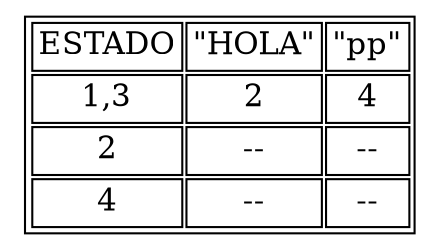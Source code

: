 digraph Grafica{
graph [ratio=fill];
node [label="\N", fontsize=15, shape=plaintext];
graph [bb="0,0,352,154"];arset [label=<
        <TABLE ALIGN="LEFT">
<TR><TD>ESTADO</TD>
<TD>"HOLA"</TD>
<TD>"pp"</TD>
</TR><TR><TD>1,3</TD>
<TD>2</TD>
<TD>4</TD>
</TR><TR><TD>2</TD>
<TD>--</TD>
<TD>--</TD>
</TR><TR><TD>4</TD>
<TD>--</TD>
<TD>--</TD>
</TR></TABLE>
>,];
}